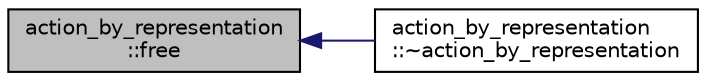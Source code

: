 digraph "action_by_representation::free"
{
  edge [fontname="Helvetica",fontsize="10",labelfontname="Helvetica",labelfontsize="10"];
  node [fontname="Helvetica",fontsize="10",shape=record];
  rankdir="LR";
  Node459 [label="action_by_representation\l::free",height=0.2,width=0.4,color="black", fillcolor="grey75", style="filled", fontcolor="black"];
  Node459 -> Node460 [dir="back",color="midnightblue",fontsize="10",style="solid",fontname="Helvetica"];
  Node460 [label="action_by_representation\l::~action_by_representation",height=0.2,width=0.4,color="black", fillcolor="white", style="filled",URL="$d1/d9d/classaction__by__representation.html#a29225e48aef1539cccf31a42137f74dc"];
}
